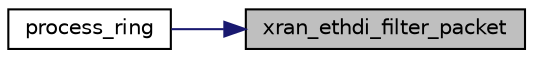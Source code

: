 digraph "xran_ethdi_filter_packet"
{
 // LATEX_PDF_SIZE
  edge [fontname="Helvetica",fontsize="10",labelfontname="Helvetica",labelfontsize="10"];
  node [fontname="Helvetica",fontsize="10",shape=record];
  rankdir="RL";
  Node1 [label="xran_ethdi_filter_packet",height=0.2,width=0.4,color="black", fillcolor="grey75", style="filled", fontcolor="black",tooltip=" "];
  Node1 -> Node2 [dir="back",color="midnightblue",fontsize="10",style="solid",fontname="Helvetica"];
  Node2 [label="process_ring",height=0.2,width=0.4,color="black", fillcolor="white", style="filled",URL="$xran__common_8h.html#a4e156a8a72cc16b05c6ad0532df4e75a",tooltip=" "];
}
